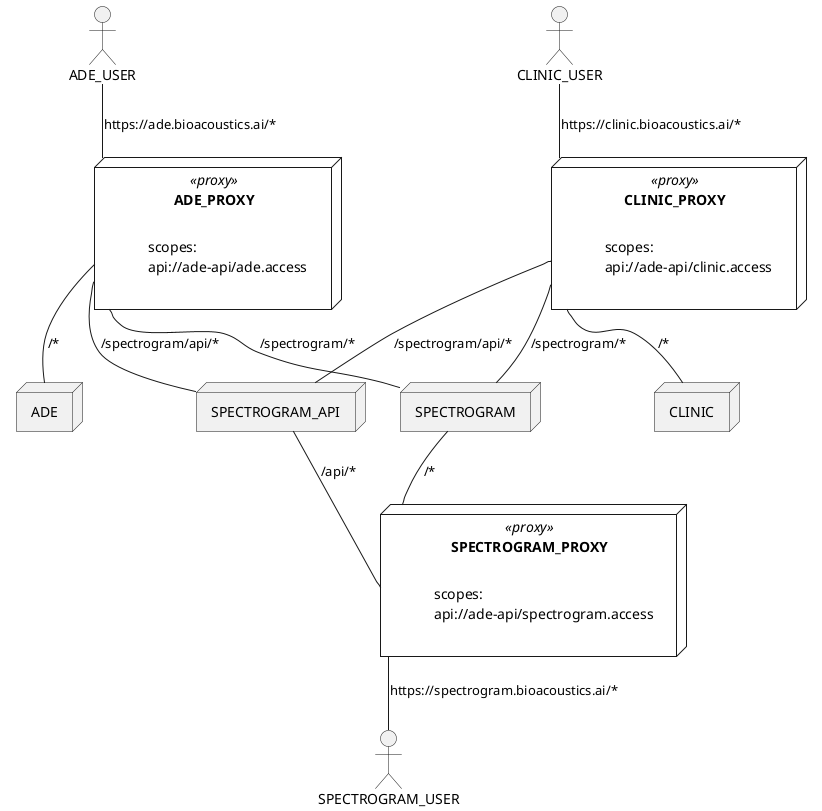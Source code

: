 @startuml

actor ADE_USER
actor CLINIC_USER
actor SPECTROGRAM_USER

node ADE_PROXY <<proxy>>{
  label "scopes:\napi://ade-api/ade.access"
}
node ADE

node CLINIC_PROXY <<proxy>>{
  label "scopes:\napi://ade-api/clinic.access"
}  
node CLINIC

node SPECTROGRAM_PROXY <<proxy>>{
  label "scopes:\napi://ade-api/spectrogram.access"
}  
node SPECTROGRAM_API
node SPECTROGRAM

ADE_USER -- ADE_PROXY: https://ade.bioacoustics.ai/*
ADE_PROXY -- ADE: /* 
ADE_PROXY -- SPECTROGRAM_API: /spectrogram/api/* 
ADE_PROXY -- SPECTROGRAM: /spectrogram/* 

CLINIC_USER -- CLINIC_PROXY: https://clinic.bioacoustics.ai/*
CLINIC_PROXY -- CLINIC: /* 
CLINIC_PROXY -- SPECTROGRAM_API: /spectrogram/api/* 
CLINIC_PROXY -- SPECTROGRAM: /spectrogram/* 


SPECTROGRAM_USER -u- SPECTROGRAM_PROXY: https://spectrogram.bioacoustics.ai/*
SPECTROGRAM_PROXY -u- SPECTROGRAM: /* 
SPECTROGRAM_PROXY -u- SPECTROGRAM_API: /api/* 


@enduml